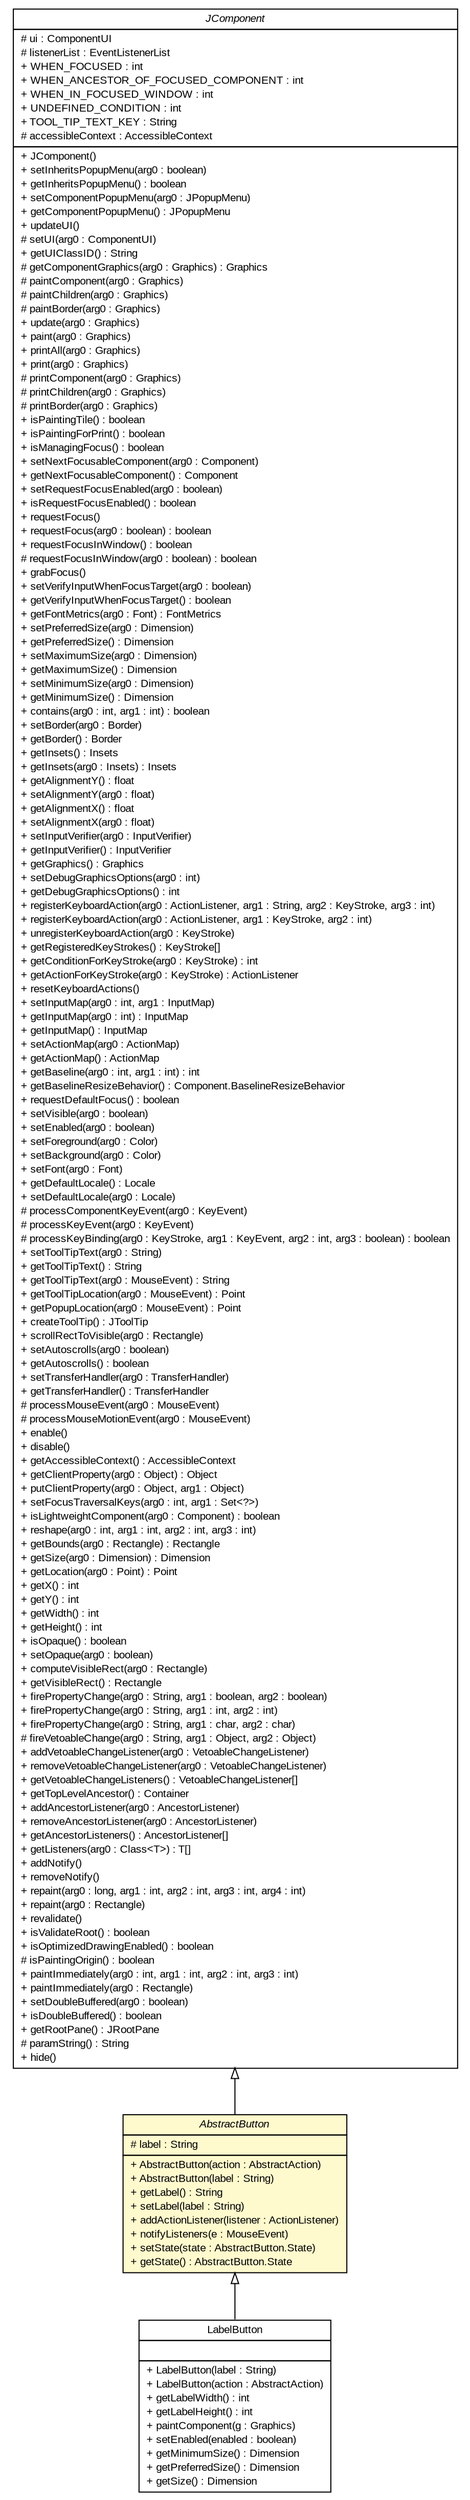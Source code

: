 #!/usr/local/bin/dot
#
# Class diagram 
# Generated by UMLGraph version R5_6 (http://www.umlgraph.org/)
#

digraph G {
	edge [fontname="arial",fontsize=10,labelfontname="arial",labelfontsize=10];
	node [fontname="arial",fontsize=10,shape=plaintext];
	nodesep=0.25;
	ranksep=0.5;
	// com.github.tilastokeskus.matertis.ui.LabelButton
	c754 [label=<<table title="com.github.tilastokeskus.matertis.ui.LabelButton" border="0" cellborder="1" cellspacing="0" cellpadding="2" port="p" href="./LabelButton.html">
		<tr><td><table border="0" cellspacing="0" cellpadding="1">
<tr><td align="center" balign="center"> LabelButton </td></tr>
		</table></td></tr>
		<tr><td><table border="0" cellspacing="0" cellpadding="1">
<tr><td align="left" balign="left">  </td></tr>
		</table></td></tr>
		<tr><td><table border="0" cellspacing="0" cellpadding="1">
<tr><td align="left" balign="left"> + LabelButton(label : String) </td></tr>
<tr><td align="left" balign="left"> + LabelButton(action : AbstractAction) </td></tr>
<tr><td align="left" balign="left"> + getLabelWidth() : int </td></tr>
<tr><td align="left" balign="left"> + getLabelHeight() : int </td></tr>
<tr><td align="left" balign="left"> + paintComponent(g : Graphics) </td></tr>
<tr><td align="left" balign="left"> + setEnabled(enabled : boolean) </td></tr>
<tr><td align="left" balign="left"> + getMinimumSize() : Dimension </td></tr>
<tr><td align="left" balign="left"> + getPreferredSize() : Dimension </td></tr>
<tr><td align="left" balign="left"> + getSize() : Dimension </td></tr>
		</table></td></tr>
		</table>>, URL="./LabelButton.html", fontname="arial", fontcolor="black", fontsize=10.0];
	// com.github.tilastokeskus.matertis.ui.AbstractButton
	c763 [label=<<table title="com.github.tilastokeskus.matertis.ui.AbstractButton" border="0" cellborder="1" cellspacing="0" cellpadding="2" port="p" bgcolor="lemonChiffon" href="./AbstractButton.html">
		<tr><td><table border="0" cellspacing="0" cellpadding="1">
<tr><td align="center" balign="center"><font face="arial italic"> AbstractButton </font></td></tr>
		</table></td></tr>
		<tr><td><table border="0" cellspacing="0" cellpadding="1">
<tr><td align="left" balign="left"> # label : String </td></tr>
		</table></td></tr>
		<tr><td><table border="0" cellspacing="0" cellpadding="1">
<tr><td align="left" balign="left"> + AbstractButton(action : AbstractAction) </td></tr>
<tr><td align="left" balign="left"> + AbstractButton(label : String) </td></tr>
<tr><td align="left" balign="left"> + getLabel() : String </td></tr>
<tr><td align="left" balign="left"> + setLabel(label : String) </td></tr>
<tr><td align="left" balign="left"> + addActionListener(listener : ActionListener) </td></tr>
<tr><td align="left" balign="left"> + notifyListeners(e : MouseEvent) </td></tr>
<tr><td align="left" balign="left"> + setState(state : AbstractButton.State) </td></tr>
<tr><td align="left" balign="left"> + getState() : AbstractButton.State </td></tr>
		</table></td></tr>
		</table>>, URL="./AbstractButton.html", fontname="arial", fontcolor="black", fontsize=10.0];
	//com.github.tilastokeskus.matertis.ui.LabelButton extends com.github.tilastokeskus.matertis.ui.AbstractButton
	c763:p -> c754:p [dir=back,arrowtail=empty];
	//com.github.tilastokeskus.matertis.ui.AbstractButton extends javax.swing.JComponent
	c800:p -> c763:p [dir=back,arrowtail=empty];
	// javax.swing.JComponent
	c800 [label=<<table title="javax.swing.JComponent" border="0" cellborder="1" cellspacing="0" cellpadding="2" port="p" href="http://java.sun.com/j2se/1.4.2/docs/api/javax/swing/JComponent.html">
		<tr><td><table border="0" cellspacing="0" cellpadding="1">
<tr><td align="center" balign="center"><font face="arial italic"> JComponent </font></td></tr>
		</table></td></tr>
		<tr><td><table border="0" cellspacing="0" cellpadding="1">
<tr><td align="left" balign="left"> # ui : ComponentUI </td></tr>
<tr><td align="left" balign="left"> # listenerList : EventListenerList </td></tr>
<tr><td align="left" balign="left"> + WHEN_FOCUSED : int </td></tr>
<tr><td align="left" balign="left"> + WHEN_ANCESTOR_OF_FOCUSED_COMPONENT : int </td></tr>
<tr><td align="left" balign="left"> + WHEN_IN_FOCUSED_WINDOW : int </td></tr>
<tr><td align="left" balign="left"> + UNDEFINED_CONDITION : int </td></tr>
<tr><td align="left" balign="left"> + TOOL_TIP_TEXT_KEY : String </td></tr>
<tr><td align="left" balign="left"> # accessibleContext : AccessibleContext </td></tr>
		</table></td></tr>
		<tr><td><table border="0" cellspacing="0" cellpadding="1">
<tr><td align="left" balign="left"> + JComponent() </td></tr>
<tr><td align="left" balign="left"> + setInheritsPopupMenu(arg0 : boolean) </td></tr>
<tr><td align="left" balign="left"> + getInheritsPopupMenu() : boolean </td></tr>
<tr><td align="left" balign="left"> + setComponentPopupMenu(arg0 : JPopupMenu) </td></tr>
<tr><td align="left" balign="left"> + getComponentPopupMenu() : JPopupMenu </td></tr>
<tr><td align="left" balign="left"> + updateUI() </td></tr>
<tr><td align="left" balign="left"> # setUI(arg0 : ComponentUI) </td></tr>
<tr><td align="left" balign="left"> + getUIClassID() : String </td></tr>
<tr><td align="left" balign="left"> # getComponentGraphics(arg0 : Graphics) : Graphics </td></tr>
<tr><td align="left" balign="left"> # paintComponent(arg0 : Graphics) </td></tr>
<tr><td align="left" balign="left"> # paintChildren(arg0 : Graphics) </td></tr>
<tr><td align="left" balign="left"> # paintBorder(arg0 : Graphics) </td></tr>
<tr><td align="left" balign="left"> + update(arg0 : Graphics) </td></tr>
<tr><td align="left" balign="left"> + paint(arg0 : Graphics) </td></tr>
<tr><td align="left" balign="left"> + printAll(arg0 : Graphics) </td></tr>
<tr><td align="left" balign="left"> + print(arg0 : Graphics) </td></tr>
<tr><td align="left" balign="left"> # printComponent(arg0 : Graphics) </td></tr>
<tr><td align="left" balign="left"> # printChildren(arg0 : Graphics) </td></tr>
<tr><td align="left" balign="left"> # printBorder(arg0 : Graphics) </td></tr>
<tr><td align="left" balign="left"> + isPaintingTile() : boolean </td></tr>
<tr><td align="left" balign="left"> + isPaintingForPrint() : boolean </td></tr>
<tr><td align="left" balign="left"> + isManagingFocus() : boolean </td></tr>
<tr><td align="left" balign="left"> + setNextFocusableComponent(arg0 : Component) </td></tr>
<tr><td align="left" balign="left"> + getNextFocusableComponent() : Component </td></tr>
<tr><td align="left" balign="left"> + setRequestFocusEnabled(arg0 : boolean) </td></tr>
<tr><td align="left" balign="left"> + isRequestFocusEnabled() : boolean </td></tr>
<tr><td align="left" balign="left"> + requestFocus() </td></tr>
<tr><td align="left" balign="left"> + requestFocus(arg0 : boolean) : boolean </td></tr>
<tr><td align="left" balign="left"> + requestFocusInWindow() : boolean </td></tr>
<tr><td align="left" balign="left"> # requestFocusInWindow(arg0 : boolean) : boolean </td></tr>
<tr><td align="left" balign="left"> + grabFocus() </td></tr>
<tr><td align="left" balign="left"> + setVerifyInputWhenFocusTarget(arg0 : boolean) </td></tr>
<tr><td align="left" balign="left"> + getVerifyInputWhenFocusTarget() : boolean </td></tr>
<tr><td align="left" balign="left"> + getFontMetrics(arg0 : Font) : FontMetrics </td></tr>
<tr><td align="left" balign="left"> + setPreferredSize(arg0 : Dimension) </td></tr>
<tr><td align="left" balign="left"> + getPreferredSize() : Dimension </td></tr>
<tr><td align="left" balign="left"> + setMaximumSize(arg0 : Dimension) </td></tr>
<tr><td align="left" balign="left"> + getMaximumSize() : Dimension </td></tr>
<tr><td align="left" balign="left"> + setMinimumSize(arg0 : Dimension) </td></tr>
<tr><td align="left" balign="left"> + getMinimumSize() : Dimension </td></tr>
<tr><td align="left" balign="left"> + contains(arg0 : int, arg1 : int) : boolean </td></tr>
<tr><td align="left" balign="left"> + setBorder(arg0 : Border) </td></tr>
<tr><td align="left" balign="left"> + getBorder() : Border </td></tr>
<tr><td align="left" balign="left"> + getInsets() : Insets </td></tr>
<tr><td align="left" balign="left"> + getInsets(arg0 : Insets) : Insets </td></tr>
<tr><td align="left" balign="left"> + getAlignmentY() : float </td></tr>
<tr><td align="left" balign="left"> + setAlignmentY(arg0 : float) </td></tr>
<tr><td align="left" balign="left"> + getAlignmentX() : float </td></tr>
<tr><td align="left" balign="left"> + setAlignmentX(arg0 : float) </td></tr>
<tr><td align="left" balign="left"> + setInputVerifier(arg0 : InputVerifier) </td></tr>
<tr><td align="left" balign="left"> + getInputVerifier() : InputVerifier </td></tr>
<tr><td align="left" balign="left"> + getGraphics() : Graphics </td></tr>
<tr><td align="left" balign="left"> + setDebugGraphicsOptions(arg0 : int) </td></tr>
<tr><td align="left" balign="left"> + getDebugGraphicsOptions() : int </td></tr>
<tr><td align="left" balign="left"> + registerKeyboardAction(arg0 : ActionListener, arg1 : String, arg2 : KeyStroke, arg3 : int) </td></tr>
<tr><td align="left" balign="left"> + registerKeyboardAction(arg0 : ActionListener, arg1 : KeyStroke, arg2 : int) </td></tr>
<tr><td align="left" balign="left"> + unregisterKeyboardAction(arg0 : KeyStroke) </td></tr>
<tr><td align="left" balign="left"> + getRegisteredKeyStrokes() : KeyStroke[] </td></tr>
<tr><td align="left" balign="left"> + getConditionForKeyStroke(arg0 : KeyStroke) : int </td></tr>
<tr><td align="left" balign="left"> + getActionForKeyStroke(arg0 : KeyStroke) : ActionListener </td></tr>
<tr><td align="left" balign="left"> + resetKeyboardActions() </td></tr>
<tr><td align="left" balign="left"> + setInputMap(arg0 : int, arg1 : InputMap) </td></tr>
<tr><td align="left" balign="left"> + getInputMap(arg0 : int) : InputMap </td></tr>
<tr><td align="left" balign="left"> + getInputMap() : InputMap </td></tr>
<tr><td align="left" balign="left"> + setActionMap(arg0 : ActionMap) </td></tr>
<tr><td align="left" balign="left"> + getActionMap() : ActionMap </td></tr>
<tr><td align="left" balign="left"> + getBaseline(arg0 : int, arg1 : int) : int </td></tr>
<tr><td align="left" balign="left"> + getBaselineResizeBehavior() : Component.BaselineResizeBehavior </td></tr>
<tr><td align="left" balign="left"> + requestDefaultFocus() : boolean </td></tr>
<tr><td align="left" balign="left"> + setVisible(arg0 : boolean) </td></tr>
<tr><td align="left" balign="left"> + setEnabled(arg0 : boolean) </td></tr>
<tr><td align="left" balign="left"> + setForeground(arg0 : Color) </td></tr>
<tr><td align="left" balign="left"> + setBackground(arg0 : Color) </td></tr>
<tr><td align="left" balign="left"> + setFont(arg0 : Font) </td></tr>
<tr><td align="left" balign="left"> + getDefaultLocale() : Locale </td></tr>
<tr><td align="left" balign="left"> + setDefaultLocale(arg0 : Locale) </td></tr>
<tr><td align="left" balign="left"> # processComponentKeyEvent(arg0 : KeyEvent) </td></tr>
<tr><td align="left" balign="left"> # processKeyEvent(arg0 : KeyEvent) </td></tr>
<tr><td align="left" balign="left"> # processKeyBinding(arg0 : KeyStroke, arg1 : KeyEvent, arg2 : int, arg3 : boolean) : boolean </td></tr>
<tr><td align="left" balign="left"> + setToolTipText(arg0 : String) </td></tr>
<tr><td align="left" balign="left"> + getToolTipText() : String </td></tr>
<tr><td align="left" balign="left"> + getToolTipText(arg0 : MouseEvent) : String </td></tr>
<tr><td align="left" balign="left"> + getToolTipLocation(arg0 : MouseEvent) : Point </td></tr>
<tr><td align="left" balign="left"> + getPopupLocation(arg0 : MouseEvent) : Point </td></tr>
<tr><td align="left" balign="left"> + createToolTip() : JToolTip </td></tr>
<tr><td align="left" balign="left"> + scrollRectToVisible(arg0 : Rectangle) </td></tr>
<tr><td align="left" balign="left"> + setAutoscrolls(arg0 : boolean) </td></tr>
<tr><td align="left" balign="left"> + getAutoscrolls() : boolean </td></tr>
<tr><td align="left" balign="left"> + setTransferHandler(arg0 : TransferHandler) </td></tr>
<tr><td align="left" balign="left"> + getTransferHandler() : TransferHandler </td></tr>
<tr><td align="left" balign="left"> # processMouseEvent(arg0 : MouseEvent) </td></tr>
<tr><td align="left" balign="left"> # processMouseMotionEvent(arg0 : MouseEvent) </td></tr>
<tr><td align="left" balign="left"> + enable() </td></tr>
<tr><td align="left" balign="left"> + disable() </td></tr>
<tr><td align="left" balign="left"> + getAccessibleContext() : AccessibleContext </td></tr>
<tr><td align="left" balign="left"> + getClientProperty(arg0 : Object) : Object </td></tr>
<tr><td align="left" balign="left"> + putClientProperty(arg0 : Object, arg1 : Object) </td></tr>
<tr><td align="left" balign="left"> + setFocusTraversalKeys(arg0 : int, arg1 : Set&lt;?&gt;) </td></tr>
<tr><td align="left" balign="left"> + isLightweightComponent(arg0 : Component) : boolean </td></tr>
<tr><td align="left" balign="left"> + reshape(arg0 : int, arg1 : int, arg2 : int, arg3 : int) </td></tr>
<tr><td align="left" balign="left"> + getBounds(arg0 : Rectangle) : Rectangle </td></tr>
<tr><td align="left" balign="left"> + getSize(arg0 : Dimension) : Dimension </td></tr>
<tr><td align="left" balign="left"> + getLocation(arg0 : Point) : Point </td></tr>
<tr><td align="left" balign="left"> + getX() : int </td></tr>
<tr><td align="left" balign="left"> + getY() : int </td></tr>
<tr><td align="left" balign="left"> + getWidth() : int </td></tr>
<tr><td align="left" balign="left"> + getHeight() : int </td></tr>
<tr><td align="left" balign="left"> + isOpaque() : boolean </td></tr>
<tr><td align="left" balign="left"> + setOpaque(arg0 : boolean) </td></tr>
<tr><td align="left" balign="left"> + computeVisibleRect(arg0 : Rectangle) </td></tr>
<tr><td align="left" balign="left"> + getVisibleRect() : Rectangle </td></tr>
<tr><td align="left" balign="left"> + firePropertyChange(arg0 : String, arg1 : boolean, arg2 : boolean) </td></tr>
<tr><td align="left" balign="left"> + firePropertyChange(arg0 : String, arg1 : int, arg2 : int) </td></tr>
<tr><td align="left" balign="left"> + firePropertyChange(arg0 : String, arg1 : char, arg2 : char) </td></tr>
<tr><td align="left" balign="left"> # fireVetoableChange(arg0 : String, arg1 : Object, arg2 : Object) </td></tr>
<tr><td align="left" balign="left"> + addVetoableChangeListener(arg0 : VetoableChangeListener) </td></tr>
<tr><td align="left" balign="left"> + removeVetoableChangeListener(arg0 : VetoableChangeListener) </td></tr>
<tr><td align="left" balign="left"> + getVetoableChangeListeners() : VetoableChangeListener[] </td></tr>
<tr><td align="left" balign="left"> + getTopLevelAncestor() : Container </td></tr>
<tr><td align="left" balign="left"> + addAncestorListener(arg0 : AncestorListener) </td></tr>
<tr><td align="left" balign="left"> + removeAncestorListener(arg0 : AncestorListener) </td></tr>
<tr><td align="left" balign="left"> + getAncestorListeners() : AncestorListener[] </td></tr>
<tr><td align="left" balign="left"> + getListeners(arg0 : Class&lt;T&gt;) : T[] </td></tr>
<tr><td align="left" balign="left"> + addNotify() </td></tr>
<tr><td align="left" balign="left"> + removeNotify() </td></tr>
<tr><td align="left" balign="left"> + repaint(arg0 : long, arg1 : int, arg2 : int, arg3 : int, arg4 : int) </td></tr>
<tr><td align="left" balign="left"> + repaint(arg0 : Rectangle) </td></tr>
<tr><td align="left" balign="left"> + revalidate() </td></tr>
<tr><td align="left" balign="left"> + isValidateRoot() : boolean </td></tr>
<tr><td align="left" balign="left"> + isOptimizedDrawingEnabled() : boolean </td></tr>
<tr><td align="left" balign="left"> # isPaintingOrigin() : boolean </td></tr>
<tr><td align="left" balign="left"> + paintImmediately(arg0 : int, arg1 : int, arg2 : int, arg3 : int) </td></tr>
<tr><td align="left" balign="left"> + paintImmediately(arg0 : Rectangle) </td></tr>
<tr><td align="left" balign="left"> + setDoubleBuffered(arg0 : boolean) </td></tr>
<tr><td align="left" balign="left"> + isDoubleBuffered() : boolean </td></tr>
<tr><td align="left" balign="left"> + getRootPane() : JRootPane </td></tr>
<tr><td align="left" balign="left"> # paramString() : String </td></tr>
<tr><td align="left" balign="left"> + hide() </td></tr>
		</table></td></tr>
		</table>>, URL="http://java.sun.com/j2se/1.4.2/docs/api/javax/swing/JComponent.html", fontname="arial", fontcolor="black", fontsize=10.0];
}


